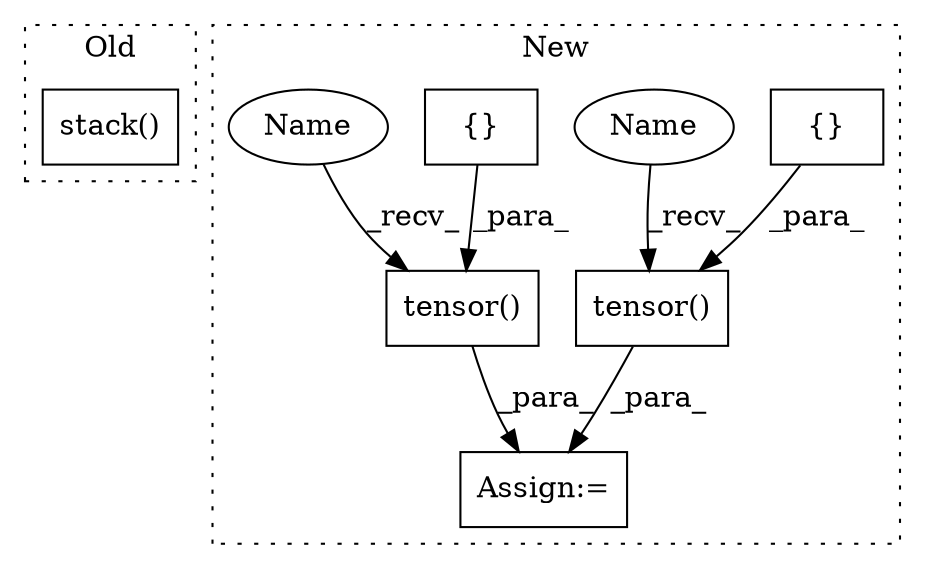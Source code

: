 digraph G {
subgraph cluster0 {
1 [label="stack()" a="75" s="967,992" l="12,8" shape="box"];
label = "Old";
style="dotted";
}
subgraph cluster1 {
2 [label="tensor()" a="75" s="1028,1048" l="13,1" shape="box"];
3 [label="Assign:=" a="68" s="1109" l="3" shape="box"];
4 [label="{}" a="59" s="1041,1047" l="1,0" shape="box"];
5 [label="tensor()" a="75" s="968,1008" l="13,1" shape="box"];
6 [label="{}" a="59" s="991,997" l="1,0" shape="box"];
7 [label="Name" a="87" s="968" l="5" shape="ellipse"];
8 [label="Name" a="87" s="1028" l="5" shape="ellipse"];
label = "New";
style="dotted";
}
2 -> 3 [label="_para_"];
4 -> 2 [label="_para_"];
5 -> 3 [label="_para_"];
6 -> 5 [label="_para_"];
7 -> 5 [label="_recv_"];
8 -> 2 [label="_recv_"];
}